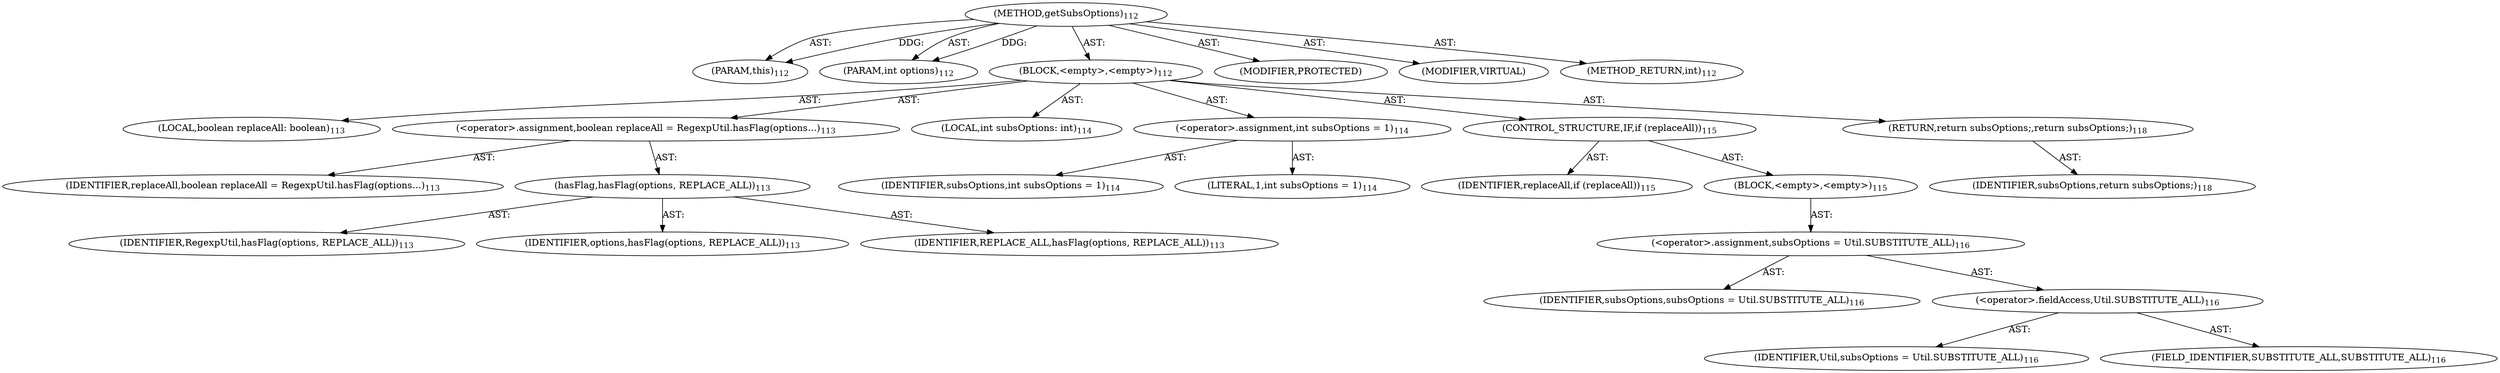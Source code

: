 digraph "getSubsOptions" {  
"111669149698" [label = <(METHOD,getSubsOptions)<SUB>112</SUB>> ]
"115964116997" [label = <(PARAM,this)<SUB>112</SUB>> ]
"115964116998" [label = <(PARAM,int options)<SUB>112</SUB>> ]
"25769803787" [label = <(BLOCK,&lt;empty&gt;,&lt;empty&gt;)<SUB>112</SUB>> ]
"94489280517" [label = <(LOCAL,boolean replaceAll: boolean)<SUB>113</SUB>> ]
"30064771108" [label = <(&lt;operator&gt;.assignment,boolean replaceAll = RegexpUtil.hasFlag(options...)<SUB>113</SUB>> ]
"68719476778" [label = <(IDENTIFIER,replaceAll,boolean replaceAll = RegexpUtil.hasFlag(options...)<SUB>113</SUB>> ]
"30064771109" [label = <(hasFlag,hasFlag(options, REPLACE_ALL))<SUB>113</SUB>> ]
"68719476779" [label = <(IDENTIFIER,RegexpUtil,hasFlag(options, REPLACE_ALL))<SUB>113</SUB>> ]
"68719476780" [label = <(IDENTIFIER,options,hasFlag(options, REPLACE_ALL))<SUB>113</SUB>> ]
"68719476781" [label = <(IDENTIFIER,REPLACE_ALL,hasFlag(options, REPLACE_ALL))<SUB>113</SUB>> ]
"94489280518" [label = <(LOCAL,int subsOptions: int)<SUB>114</SUB>> ]
"30064771110" [label = <(&lt;operator&gt;.assignment,int subsOptions = 1)<SUB>114</SUB>> ]
"68719476782" [label = <(IDENTIFIER,subsOptions,int subsOptions = 1)<SUB>114</SUB>> ]
"90194313225" [label = <(LITERAL,1,int subsOptions = 1)<SUB>114</SUB>> ]
"47244640265" [label = <(CONTROL_STRUCTURE,IF,if (replaceAll))<SUB>115</SUB>> ]
"68719476783" [label = <(IDENTIFIER,replaceAll,if (replaceAll))<SUB>115</SUB>> ]
"25769803788" [label = <(BLOCK,&lt;empty&gt;,&lt;empty&gt;)<SUB>115</SUB>> ]
"30064771111" [label = <(&lt;operator&gt;.assignment,subsOptions = Util.SUBSTITUTE_ALL)<SUB>116</SUB>> ]
"68719476784" [label = <(IDENTIFIER,subsOptions,subsOptions = Util.SUBSTITUTE_ALL)<SUB>116</SUB>> ]
"30064771112" [label = <(&lt;operator&gt;.fieldAccess,Util.SUBSTITUTE_ALL)<SUB>116</SUB>> ]
"68719476785" [label = <(IDENTIFIER,Util,subsOptions = Util.SUBSTITUTE_ALL)<SUB>116</SUB>> ]
"55834574849" [label = <(FIELD_IDENTIFIER,SUBSTITUTE_ALL,SUBSTITUTE_ALL)<SUB>116</SUB>> ]
"146028888065" [label = <(RETURN,return subsOptions;,return subsOptions;)<SUB>118</SUB>> ]
"68719476786" [label = <(IDENTIFIER,subsOptions,return subsOptions;)<SUB>118</SUB>> ]
"133143986180" [label = <(MODIFIER,PROTECTED)> ]
"133143986181" [label = <(MODIFIER,VIRTUAL)> ]
"128849018882" [label = <(METHOD_RETURN,int)<SUB>112</SUB>> ]
  "111669149698" -> "115964116997"  [ label = "AST: "] 
  "111669149698" -> "115964116998"  [ label = "AST: "] 
  "111669149698" -> "25769803787"  [ label = "AST: "] 
  "111669149698" -> "133143986180"  [ label = "AST: "] 
  "111669149698" -> "133143986181"  [ label = "AST: "] 
  "111669149698" -> "128849018882"  [ label = "AST: "] 
  "25769803787" -> "94489280517"  [ label = "AST: "] 
  "25769803787" -> "30064771108"  [ label = "AST: "] 
  "25769803787" -> "94489280518"  [ label = "AST: "] 
  "25769803787" -> "30064771110"  [ label = "AST: "] 
  "25769803787" -> "47244640265"  [ label = "AST: "] 
  "25769803787" -> "146028888065"  [ label = "AST: "] 
  "30064771108" -> "68719476778"  [ label = "AST: "] 
  "30064771108" -> "30064771109"  [ label = "AST: "] 
  "30064771109" -> "68719476779"  [ label = "AST: "] 
  "30064771109" -> "68719476780"  [ label = "AST: "] 
  "30064771109" -> "68719476781"  [ label = "AST: "] 
  "30064771110" -> "68719476782"  [ label = "AST: "] 
  "30064771110" -> "90194313225"  [ label = "AST: "] 
  "47244640265" -> "68719476783"  [ label = "AST: "] 
  "47244640265" -> "25769803788"  [ label = "AST: "] 
  "25769803788" -> "30064771111"  [ label = "AST: "] 
  "30064771111" -> "68719476784"  [ label = "AST: "] 
  "30064771111" -> "30064771112"  [ label = "AST: "] 
  "30064771112" -> "68719476785"  [ label = "AST: "] 
  "30064771112" -> "55834574849"  [ label = "AST: "] 
  "146028888065" -> "68719476786"  [ label = "AST: "] 
  "111669149698" -> "115964116997"  [ label = "DDG: "] 
  "111669149698" -> "115964116998"  [ label = "DDG: "] 
}
